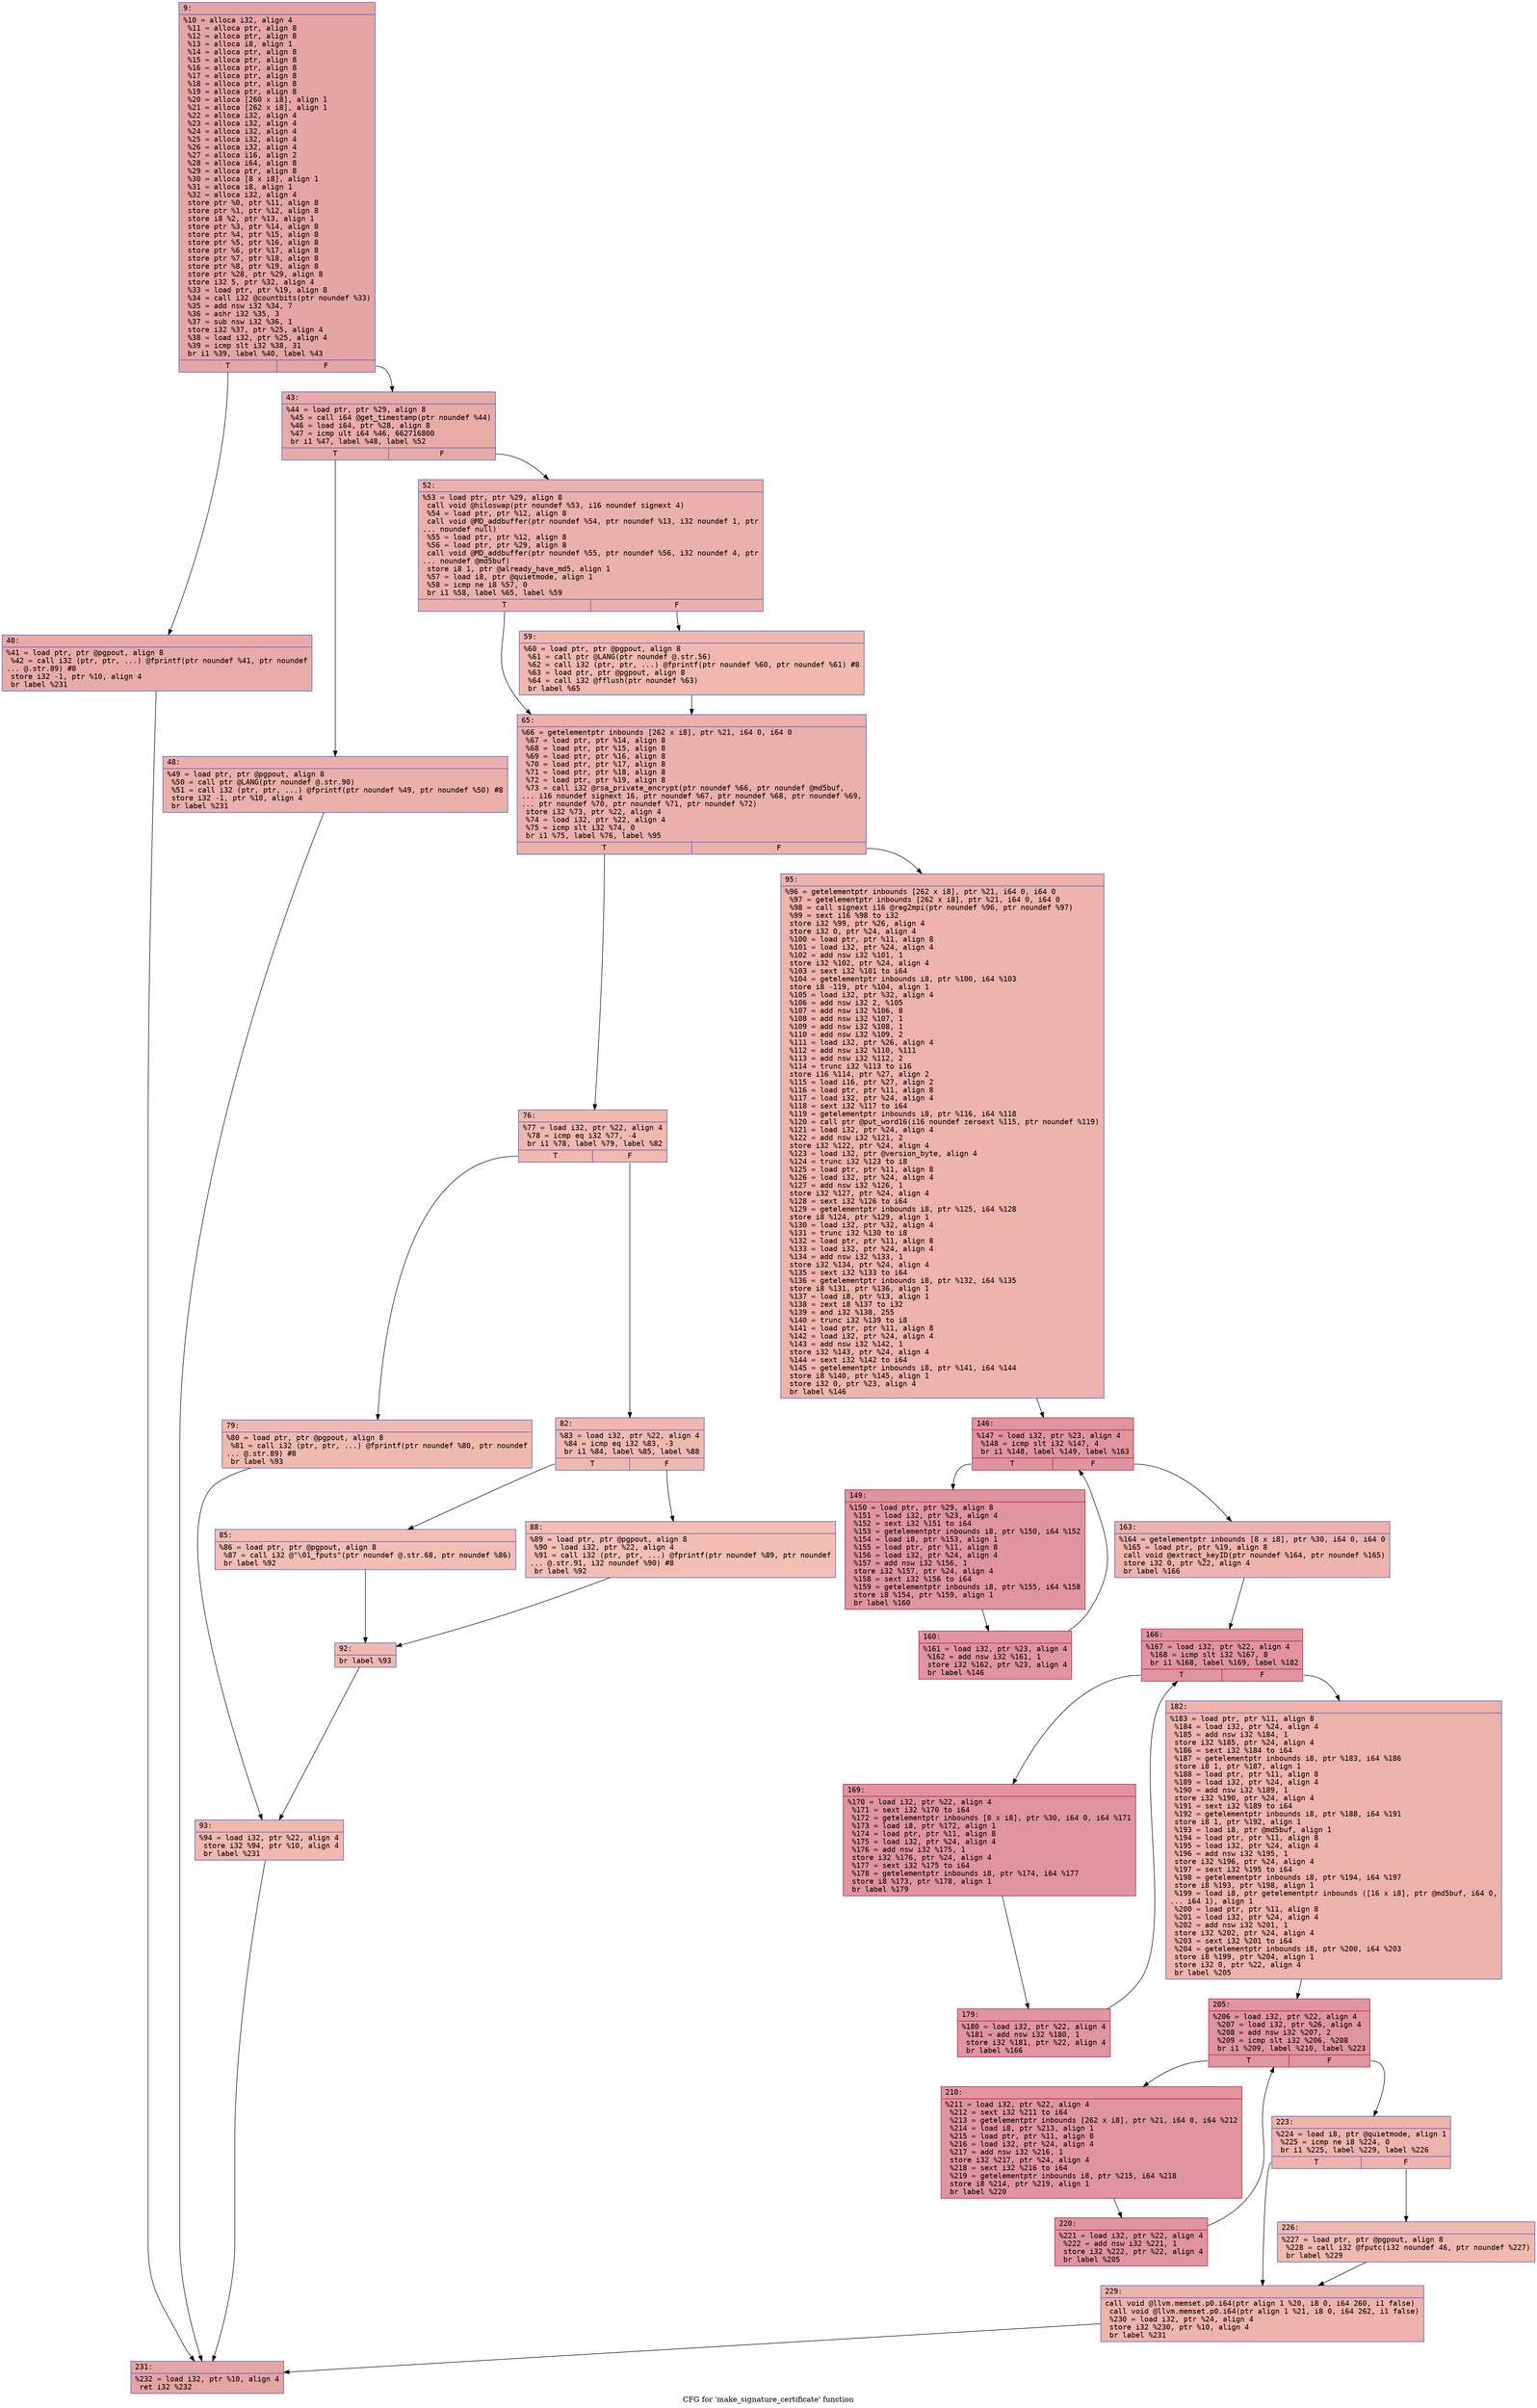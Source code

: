 digraph "CFG for 'make_signature_certificate' function" {
	label="CFG for 'make_signature_certificate' function";

	Node0x6000002a0000 [shape=record,color="#3d50c3ff", style=filled, fillcolor="#c5333470" fontname="Courier",label="{9:\l|  %10 = alloca i32, align 4\l  %11 = alloca ptr, align 8\l  %12 = alloca ptr, align 8\l  %13 = alloca i8, align 1\l  %14 = alloca ptr, align 8\l  %15 = alloca ptr, align 8\l  %16 = alloca ptr, align 8\l  %17 = alloca ptr, align 8\l  %18 = alloca ptr, align 8\l  %19 = alloca ptr, align 8\l  %20 = alloca [260 x i8], align 1\l  %21 = alloca [262 x i8], align 1\l  %22 = alloca i32, align 4\l  %23 = alloca i32, align 4\l  %24 = alloca i32, align 4\l  %25 = alloca i32, align 4\l  %26 = alloca i32, align 4\l  %27 = alloca i16, align 2\l  %28 = alloca i64, align 8\l  %29 = alloca ptr, align 8\l  %30 = alloca [8 x i8], align 1\l  %31 = alloca i8, align 1\l  %32 = alloca i32, align 4\l  store ptr %0, ptr %11, align 8\l  store ptr %1, ptr %12, align 8\l  store i8 %2, ptr %13, align 1\l  store ptr %3, ptr %14, align 8\l  store ptr %4, ptr %15, align 8\l  store ptr %5, ptr %16, align 8\l  store ptr %6, ptr %17, align 8\l  store ptr %7, ptr %18, align 8\l  store ptr %8, ptr %19, align 8\l  store ptr %28, ptr %29, align 8\l  store i32 5, ptr %32, align 4\l  %33 = load ptr, ptr %19, align 8\l  %34 = call i32 @countbits(ptr noundef %33)\l  %35 = add nsw i32 %34, 7\l  %36 = ashr i32 %35, 3\l  %37 = sub nsw i32 %36, 1\l  store i32 %37, ptr %25, align 4\l  %38 = load i32, ptr %25, align 4\l  %39 = icmp slt i32 %38, 31\l  br i1 %39, label %40, label %43\l|{<s0>T|<s1>F}}"];
	Node0x6000002a0000:s0 -> Node0x6000002a0050[tooltip="9 -> 40\nProbability 50.00%" ];
	Node0x6000002a0000:s1 -> Node0x6000002a00a0[tooltip="9 -> 43\nProbability 50.00%" ];
	Node0x6000002a0050 [shape=record,color="#3d50c3ff", style=filled, fillcolor="#cc403a70" fontname="Courier",label="{40:\l|  %41 = load ptr, ptr @pgpout, align 8\l  %42 = call i32 (ptr, ptr, ...) @fprintf(ptr noundef %41, ptr noundef\l... @.str.89) #8\l  store i32 -1, ptr %10, align 4\l  br label %231\l}"];
	Node0x6000002a0050 -> Node0x6000002a0910[tooltip="40 -> 231\nProbability 100.00%" ];
	Node0x6000002a00a0 [shape=record,color="#3d50c3ff", style=filled, fillcolor="#cc403a70" fontname="Courier",label="{43:\l|  %44 = load ptr, ptr %29, align 8\l  %45 = call i64 @get_timestamp(ptr noundef %44)\l  %46 = load i64, ptr %28, align 8\l  %47 = icmp ult i64 %46, 662716800\l  br i1 %47, label %48, label %52\l|{<s0>T|<s1>F}}"];
	Node0x6000002a00a0:s0 -> Node0x6000002a00f0[tooltip="43 -> 48\nProbability 50.00%" ];
	Node0x6000002a00a0:s1 -> Node0x6000002a0140[tooltip="43 -> 52\nProbability 50.00%" ];
	Node0x6000002a00f0 [shape=record,color="#3d50c3ff", style=filled, fillcolor="#d24b4070" fontname="Courier",label="{48:\l|  %49 = load ptr, ptr @pgpout, align 8\l  %50 = call ptr @LANG(ptr noundef @.str.90)\l  %51 = call i32 (ptr, ptr, ...) @fprintf(ptr noundef %49, ptr noundef %50) #8\l  store i32 -1, ptr %10, align 4\l  br label %231\l}"];
	Node0x6000002a00f0 -> Node0x6000002a0910[tooltip="48 -> 231\nProbability 100.00%" ];
	Node0x6000002a0140 [shape=record,color="#3d50c3ff", style=filled, fillcolor="#d24b4070" fontname="Courier",label="{52:\l|  %53 = load ptr, ptr %29, align 8\l  call void @hiloswap(ptr noundef %53, i16 noundef signext 4)\l  %54 = load ptr, ptr %12, align 8\l  call void @MD_addbuffer(ptr noundef %54, ptr noundef %13, i32 noundef 1, ptr\l... noundef null)\l  %55 = load ptr, ptr %12, align 8\l  %56 = load ptr, ptr %29, align 8\l  call void @MD_addbuffer(ptr noundef %55, ptr noundef %56, i32 noundef 4, ptr\l... noundef @md5buf)\l  store i8 1, ptr @already_have_md5, align 1\l  %57 = load i8, ptr @quietmode, align 1\l  %58 = icmp ne i8 %57, 0\l  br i1 %58, label %65, label %59\l|{<s0>T|<s1>F}}"];
	Node0x6000002a0140:s0 -> Node0x6000002a01e0[tooltip="52 -> 65\nProbability 62.50%" ];
	Node0x6000002a0140:s1 -> Node0x6000002a0190[tooltip="52 -> 59\nProbability 37.50%" ];
	Node0x6000002a0190 [shape=record,color="#3d50c3ff", style=filled, fillcolor="#dc5d4a70" fontname="Courier",label="{59:\l|  %60 = load ptr, ptr @pgpout, align 8\l  %61 = call ptr @LANG(ptr noundef @.str.56)\l  %62 = call i32 (ptr, ptr, ...) @fprintf(ptr noundef %60, ptr noundef %61) #8\l  %63 = load ptr, ptr @pgpout, align 8\l  %64 = call i32 @fflush(ptr noundef %63)\l  br label %65\l}"];
	Node0x6000002a0190 -> Node0x6000002a01e0[tooltip="59 -> 65\nProbability 100.00%" ];
	Node0x6000002a01e0 [shape=record,color="#3d50c3ff", style=filled, fillcolor="#d24b4070" fontname="Courier",label="{65:\l|  %66 = getelementptr inbounds [262 x i8], ptr %21, i64 0, i64 0\l  %67 = load ptr, ptr %14, align 8\l  %68 = load ptr, ptr %15, align 8\l  %69 = load ptr, ptr %16, align 8\l  %70 = load ptr, ptr %17, align 8\l  %71 = load ptr, ptr %18, align 8\l  %72 = load ptr, ptr %19, align 8\l  %73 = call i32 @rsa_private_encrypt(ptr noundef %66, ptr noundef @md5buf,\l... i16 noundef signext 16, ptr noundef %67, ptr noundef %68, ptr noundef %69,\l... ptr noundef %70, ptr noundef %71, ptr noundef %72)\l  store i32 %73, ptr %22, align 4\l  %74 = load i32, ptr %22, align 4\l  %75 = icmp slt i32 %74, 0\l  br i1 %75, label %76, label %95\l|{<s0>T|<s1>F}}"];
	Node0x6000002a01e0:s0 -> Node0x6000002a0230[tooltip="65 -> 76\nProbability 37.50%" ];
	Node0x6000002a01e0:s1 -> Node0x6000002a0460[tooltip="65 -> 95\nProbability 62.50%" ];
	Node0x6000002a0230 [shape=record,color="#3d50c3ff", style=filled, fillcolor="#dc5d4a70" fontname="Courier",label="{76:\l|  %77 = load i32, ptr %22, align 4\l  %78 = icmp eq i32 %77, -4\l  br i1 %78, label %79, label %82\l|{<s0>T|<s1>F}}"];
	Node0x6000002a0230:s0 -> Node0x6000002a0280[tooltip="76 -> 79\nProbability 50.00%" ];
	Node0x6000002a0230:s1 -> Node0x6000002a02d0[tooltip="76 -> 82\nProbability 50.00%" ];
	Node0x6000002a0280 [shape=record,color="#3d50c3ff", style=filled, fillcolor="#de614d70" fontname="Courier",label="{79:\l|  %80 = load ptr, ptr @pgpout, align 8\l  %81 = call i32 (ptr, ptr, ...) @fprintf(ptr noundef %80, ptr noundef\l... @.str.89) #8\l  br label %93\l}"];
	Node0x6000002a0280 -> Node0x6000002a0410[tooltip="79 -> 93\nProbability 100.00%" ];
	Node0x6000002a02d0 [shape=record,color="#3d50c3ff", style=filled, fillcolor="#de614d70" fontname="Courier",label="{82:\l|  %83 = load i32, ptr %22, align 4\l  %84 = icmp eq i32 %83, -3\l  br i1 %84, label %85, label %88\l|{<s0>T|<s1>F}}"];
	Node0x6000002a02d0:s0 -> Node0x6000002a0320[tooltip="82 -> 85\nProbability 50.00%" ];
	Node0x6000002a02d0:s1 -> Node0x6000002a0370[tooltip="82 -> 88\nProbability 50.00%" ];
	Node0x6000002a0320 [shape=record,color="#3d50c3ff", style=filled, fillcolor="#e36c5570" fontname="Courier",label="{85:\l|  %86 = load ptr, ptr @pgpout, align 8\l  %87 = call i32 @\"\\01_fputs\"(ptr noundef @.str.68, ptr noundef %86)\l  br label %92\l}"];
	Node0x6000002a0320 -> Node0x6000002a03c0[tooltip="85 -> 92\nProbability 100.00%" ];
	Node0x6000002a0370 [shape=record,color="#3d50c3ff", style=filled, fillcolor="#e36c5570" fontname="Courier",label="{88:\l|  %89 = load ptr, ptr @pgpout, align 8\l  %90 = load i32, ptr %22, align 4\l  %91 = call i32 (ptr, ptr, ...) @fprintf(ptr noundef %89, ptr noundef\l... @.str.91, i32 noundef %90) #8\l  br label %92\l}"];
	Node0x6000002a0370 -> Node0x6000002a03c0[tooltip="88 -> 92\nProbability 100.00%" ];
	Node0x6000002a03c0 [shape=record,color="#3d50c3ff", style=filled, fillcolor="#de614d70" fontname="Courier",label="{92:\l|  br label %93\l}"];
	Node0x6000002a03c0 -> Node0x6000002a0410[tooltip="92 -> 93\nProbability 100.00%" ];
	Node0x6000002a0410 [shape=record,color="#3d50c3ff", style=filled, fillcolor="#dc5d4a70" fontname="Courier",label="{93:\l|  %94 = load i32, ptr %22, align 4\l  store i32 %94, ptr %10, align 4\l  br label %231\l}"];
	Node0x6000002a0410 -> Node0x6000002a0910[tooltip="93 -> 231\nProbability 100.00%" ];
	Node0x6000002a0460 [shape=record,color="#3d50c3ff", style=filled, fillcolor="#d6524470" fontname="Courier",label="{95:\l|  %96 = getelementptr inbounds [262 x i8], ptr %21, i64 0, i64 0\l  %97 = getelementptr inbounds [262 x i8], ptr %21, i64 0, i64 0\l  %98 = call signext i16 @reg2mpi(ptr noundef %96, ptr noundef %97)\l  %99 = sext i16 %98 to i32\l  store i32 %99, ptr %26, align 4\l  store i32 0, ptr %24, align 4\l  %100 = load ptr, ptr %11, align 8\l  %101 = load i32, ptr %24, align 4\l  %102 = add nsw i32 %101, 1\l  store i32 %102, ptr %24, align 4\l  %103 = sext i32 %101 to i64\l  %104 = getelementptr inbounds i8, ptr %100, i64 %103\l  store i8 -119, ptr %104, align 1\l  %105 = load i32, ptr %32, align 4\l  %106 = add nsw i32 2, %105\l  %107 = add nsw i32 %106, 8\l  %108 = add nsw i32 %107, 1\l  %109 = add nsw i32 %108, 1\l  %110 = add nsw i32 %109, 2\l  %111 = load i32, ptr %26, align 4\l  %112 = add nsw i32 %110, %111\l  %113 = add nsw i32 %112, 2\l  %114 = trunc i32 %113 to i16\l  store i16 %114, ptr %27, align 2\l  %115 = load i16, ptr %27, align 2\l  %116 = load ptr, ptr %11, align 8\l  %117 = load i32, ptr %24, align 4\l  %118 = sext i32 %117 to i64\l  %119 = getelementptr inbounds i8, ptr %116, i64 %118\l  %120 = call ptr @put_word16(i16 noundef zeroext %115, ptr noundef %119)\l  %121 = load i32, ptr %24, align 4\l  %122 = add nsw i32 %121, 2\l  store i32 %122, ptr %24, align 4\l  %123 = load i32, ptr @version_byte, align 4\l  %124 = trunc i32 %123 to i8\l  %125 = load ptr, ptr %11, align 8\l  %126 = load i32, ptr %24, align 4\l  %127 = add nsw i32 %126, 1\l  store i32 %127, ptr %24, align 4\l  %128 = sext i32 %126 to i64\l  %129 = getelementptr inbounds i8, ptr %125, i64 %128\l  store i8 %124, ptr %129, align 1\l  %130 = load i32, ptr %32, align 4\l  %131 = trunc i32 %130 to i8\l  %132 = load ptr, ptr %11, align 8\l  %133 = load i32, ptr %24, align 4\l  %134 = add nsw i32 %133, 1\l  store i32 %134, ptr %24, align 4\l  %135 = sext i32 %133 to i64\l  %136 = getelementptr inbounds i8, ptr %132, i64 %135\l  store i8 %131, ptr %136, align 1\l  %137 = load i8, ptr %13, align 1\l  %138 = zext i8 %137 to i32\l  %139 = and i32 %138, 255\l  %140 = trunc i32 %139 to i8\l  %141 = load ptr, ptr %11, align 8\l  %142 = load i32, ptr %24, align 4\l  %143 = add nsw i32 %142, 1\l  store i32 %143, ptr %24, align 4\l  %144 = sext i32 %142 to i64\l  %145 = getelementptr inbounds i8, ptr %141, i64 %144\l  store i8 %140, ptr %145, align 1\l  store i32 0, ptr %23, align 4\l  br label %146\l}"];
	Node0x6000002a0460 -> Node0x6000002a04b0[tooltip="95 -> 146\nProbability 100.00%" ];
	Node0x6000002a04b0 [shape=record,color="#b70d28ff", style=filled, fillcolor="#b70d2870" fontname="Courier",label="{146:\l|  %147 = load i32, ptr %23, align 4\l  %148 = icmp slt i32 %147, 4\l  br i1 %148, label %149, label %163\l|{<s0>T|<s1>F}}"];
	Node0x6000002a04b0:s0 -> Node0x6000002a0500[tooltip="146 -> 149\nProbability 96.88%" ];
	Node0x6000002a04b0:s1 -> Node0x6000002a05a0[tooltip="146 -> 163\nProbability 3.12%" ];
	Node0x6000002a0500 [shape=record,color="#b70d28ff", style=filled, fillcolor="#b70d2870" fontname="Courier",label="{149:\l|  %150 = load ptr, ptr %29, align 8\l  %151 = load i32, ptr %23, align 4\l  %152 = sext i32 %151 to i64\l  %153 = getelementptr inbounds i8, ptr %150, i64 %152\l  %154 = load i8, ptr %153, align 1\l  %155 = load ptr, ptr %11, align 8\l  %156 = load i32, ptr %24, align 4\l  %157 = add nsw i32 %156, 1\l  store i32 %157, ptr %24, align 4\l  %158 = sext i32 %156 to i64\l  %159 = getelementptr inbounds i8, ptr %155, i64 %158\l  store i8 %154, ptr %159, align 1\l  br label %160\l}"];
	Node0x6000002a0500 -> Node0x6000002a0550[tooltip="149 -> 160\nProbability 100.00%" ];
	Node0x6000002a0550 [shape=record,color="#b70d28ff", style=filled, fillcolor="#b70d2870" fontname="Courier",label="{160:\l|  %161 = load i32, ptr %23, align 4\l  %162 = add nsw i32 %161, 1\l  store i32 %162, ptr %23, align 4\l  br label %146\l}"];
	Node0x6000002a0550 -> Node0x6000002a04b0[tooltip="160 -> 146\nProbability 100.00%" ];
	Node0x6000002a05a0 [shape=record,color="#3d50c3ff", style=filled, fillcolor="#d6524470" fontname="Courier",label="{163:\l|  %164 = getelementptr inbounds [8 x i8], ptr %30, i64 0, i64 0\l  %165 = load ptr, ptr %19, align 8\l  call void @extract_keyID(ptr noundef %164, ptr noundef %165)\l  store i32 0, ptr %22, align 4\l  br label %166\l}"];
	Node0x6000002a05a0 -> Node0x6000002a05f0[tooltip="163 -> 166\nProbability 100.00%" ];
	Node0x6000002a05f0 [shape=record,color="#b70d28ff", style=filled, fillcolor="#b70d2870" fontname="Courier",label="{166:\l|  %167 = load i32, ptr %22, align 4\l  %168 = icmp slt i32 %167, 8\l  br i1 %168, label %169, label %182\l|{<s0>T|<s1>F}}"];
	Node0x6000002a05f0:s0 -> Node0x6000002a0640[tooltip="166 -> 169\nProbability 96.88%" ];
	Node0x6000002a05f0:s1 -> Node0x6000002a06e0[tooltip="166 -> 182\nProbability 3.12%" ];
	Node0x6000002a0640 [shape=record,color="#b70d28ff", style=filled, fillcolor="#b70d2870" fontname="Courier",label="{169:\l|  %170 = load i32, ptr %22, align 4\l  %171 = sext i32 %170 to i64\l  %172 = getelementptr inbounds [8 x i8], ptr %30, i64 0, i64 %171\l  %173 = load i8, ptr %172, align 1\l  %174 = load ptr, ptr %11, align 8\l  %175 = load i32, ptr %24, align 4\l  %176 = add nsw i32 %175, 1\l  store i32 %176, ptr %24, align 4\l  %177 = sext i32 %175 to i64\l  %178 = getelementptr inbounds i8, ptr %174, i64 %177\l  store i8 %173, ptr %178, align 1\l  br label %179\l}"];
	Node0x6000002a0640 -> Node0x6000002a0690[tooltip="169 -> 179\nProbability 100.00%" ];
	Node0x6000002a0690 [shape=record,color="#b70d28ff", style=filled, fillcolor="#b70d2870" fontname="Courier",label="{179:\l|  %180 = load i32, ptr %22, align 4\l  %181 = add nsw i32 %180, 1\l  store i32 %181, ptr %22, align 4\l  br label %166\l}"];
	Node0x6000002a0690 -> Node0x6000002a05f0[tooltip="179 -> 166\nProbability 100.00%" ];
	Node0x6000002a06e0 [shape=record,color="#3d50c3ff", style=filled, fillcolor="#d6524470" fontname="Courier",label="{182:\l|  %183 = load ptr, ptr %11, align 8\l  %184 = load i32, ptr %24, align 4\l  %185 = add nsw i32 %184, 1\l  store i32 %185, ptr %24, align 4\l  %186 = sext i32 %184 to i64\l  %187 = getelementptr inbounds i8, ptr %183, i64 %186\l  store i8 1, ptr %187, align 1\l  %188 = load ptr, ptr %11, align 8\l  %189 = load i32, ptr %24, align 4\l  %190 = add nsw i32 %189, 1\l  store i32 %190, ptr %24, align 4\l  %191 = sext i32 %189 to i64\l  %192 = getelementptr inbounds i8, ptr %188, i64 %191\l  store i8 1, ptr %192, align 1\l  %193 = load i8, ptr @md5buf, align 1\l  %194 = load ptr, ptr %11, align 8\l  %195 = load i32, ptr %24, align 4\l  %196 = add nsw i32 %195, 1\l  store i32 %196, ptr %24, align 4\l  %197 = sext i32 %195 to i64\l  %198 = getelementptr inbounds i8, ptr %194, i64 %197\l  store i8 %193, ptr %198, align 1\l  %199 = load i8, ptr getelementptr inbounds ([16 x i8], ptr @md5buf, i64 0,\l... i64 1), align 1\l  %200 = load ptr, ptr %11, align 8\l  %201 = load i32, ptr %24, align 4\l  %202 = add nsw i32 %201, 1\l  store i32 %202, ptr %24, align 4\l  %203 = sext i32 %201 to i64\l  %204 = getelementptr inbounds i8, ptr %200, i64 %203\l  store i8 %199, ptr %204, align 1\l  store i32 0, ptr %22, align 4\l  br label %205\l}"];
	Node0x6000002a06e0 -> Node0x6000002a0730[tooltip="182 -> 205\nProbability 100.00%" ];
	Node0x6000002a0730 [shape=record,color="#b70d28ff", style=filled, fillcolor="#b70d2870" fontname="Courier",label="{205:\l|  %206 = load i32, ptr %22, align 4\l  %207 = load i32, ptr %26, align 4\l  %208 = add nsw i32 %207, 2\l  %209 = icmp slt i32 %206, %208\l  br i1 %209, label %210, label %223\l|{<s0>T|<s1>F}}"];
	Node0x6000002a0730:s0 -> Node0x6000002a0780[tooltip="205 -> 210\nProbability 96.88%" ];
	Node0x6000002a0730:s1 -> Node0x6000002a0820[tooltip="205 -> 223\nProbability 3.12%" ];
	Node0x6000002a0780 [shape=record,color="#b70d28ff", style=filled, fillcolor="#b70d2870" fontname="Courier",label="{210:\l|  %211 = load i32, ptr %22, align 4\l  %212 = sext i32 %211 to i64\l  %213 = getelementptr inbounds [262 x i8], ptr %21, i64 0, i64 %212\l  %214 = load i8, ptr %213, align 1\l  %215 = load ptr, ptr %11, align 8\l  %216 = load i32, ptr %24, align 4\l  %217 = add nsw i32 %216, 1\l  store i32 %217, ptr %24, align 4\l  %218 = sext i32 %216 to i64\l  %219 = getelementptr inbounds i8, ptr %215, i64 %218\l  store i8 %214, ptr %219, align 1\l  br label %220\l}"];
	Node0x6000002a0780 -> Node0x6000002a07d0[tooltip="210 -> 220\nProbability 100.00%" ];
	Node0x6000002a07d0 [shape=record,color="#b70d28ff", style=filled, fillcolor="#b70d2870" fontname="Courier",label="{220:\l|  %221 = load i32, ptr %22, align 4\l  %222 = add nsw i32 %221, 1\l  store i32 %222, ptr %22, align 4\l  br label %205\l}"];
	Node0x6000002a07d0 -> Node0x6000002a0730[tooltip="220 -> 205\nProbability 100.00%" ];
	Node0x6000002a0820 [shape=record,color="#3d50c3ff", style=filled, fillcolor="#d6524470" fontname="Courier",label="{223:\l|  %224 = load i8, ptr @quietmode, align 1\l  %225 = icmp ne i8 %224, 0\l  br i1 %225, label %229, label %226\l|{<s0>T|<s1>F}}"];
	Node0x6000002a0820:s0 -> Node0x6000002a08c0[tooltip="223 -> 229\nProbability 62.50%" ];
	Node0x6000002a0820:s1 -> Node0x6000002a0870[tooltip="223 -> 226\nProbability 37.50%" ];
	Node0x6000002a0870 [shape=record,color="#3d50c3ff", style=filled, fillcolor="#de614d70" fontname="Courier",label="{226:\l|  %227 = load ptr, ptr @pgpout, align 8\l  %228 = call i32 @fputc(i32 noundef 46, ptr noundef %227)\l  br label %229\l}"];
	Node0x6000002a0870 -> Node0x6000002a08c0[tooltip="226 -> 229\nProbability 100.00%" ];
	Node0x6000002a08c0 [shape=record,color="#3d50c3ff", style=filled, fillcolor="#d6524470" fontname="Courier",label="{229:\l|  call void @llvm.memset.p0.i64(ptr align 1 %20, i8 0, i64 260, i1 false)\l  call void @llvm.memset.p0.i64(ptr align 1 %21, i8 0, i64 262, i1 false)\l  %230 = load i32, ptr %24, align 4\l  store i32 %230, ptr %10, align 4\l  br label %231\l}"];
	Node0x6000002a08c0 -> Node0x6000002a0910[tooltip="229 -> 231\nProbability 100.00%" ];
	Node0x6000002a0910 [shape=record,color="#3d50c3ff", style=filled, fillcolor="#c5333470" fontname="Courier",label="{231:\l|  %232 = load i32, ptr %10, align 4\l  ret i32 %232\l}"];
}
